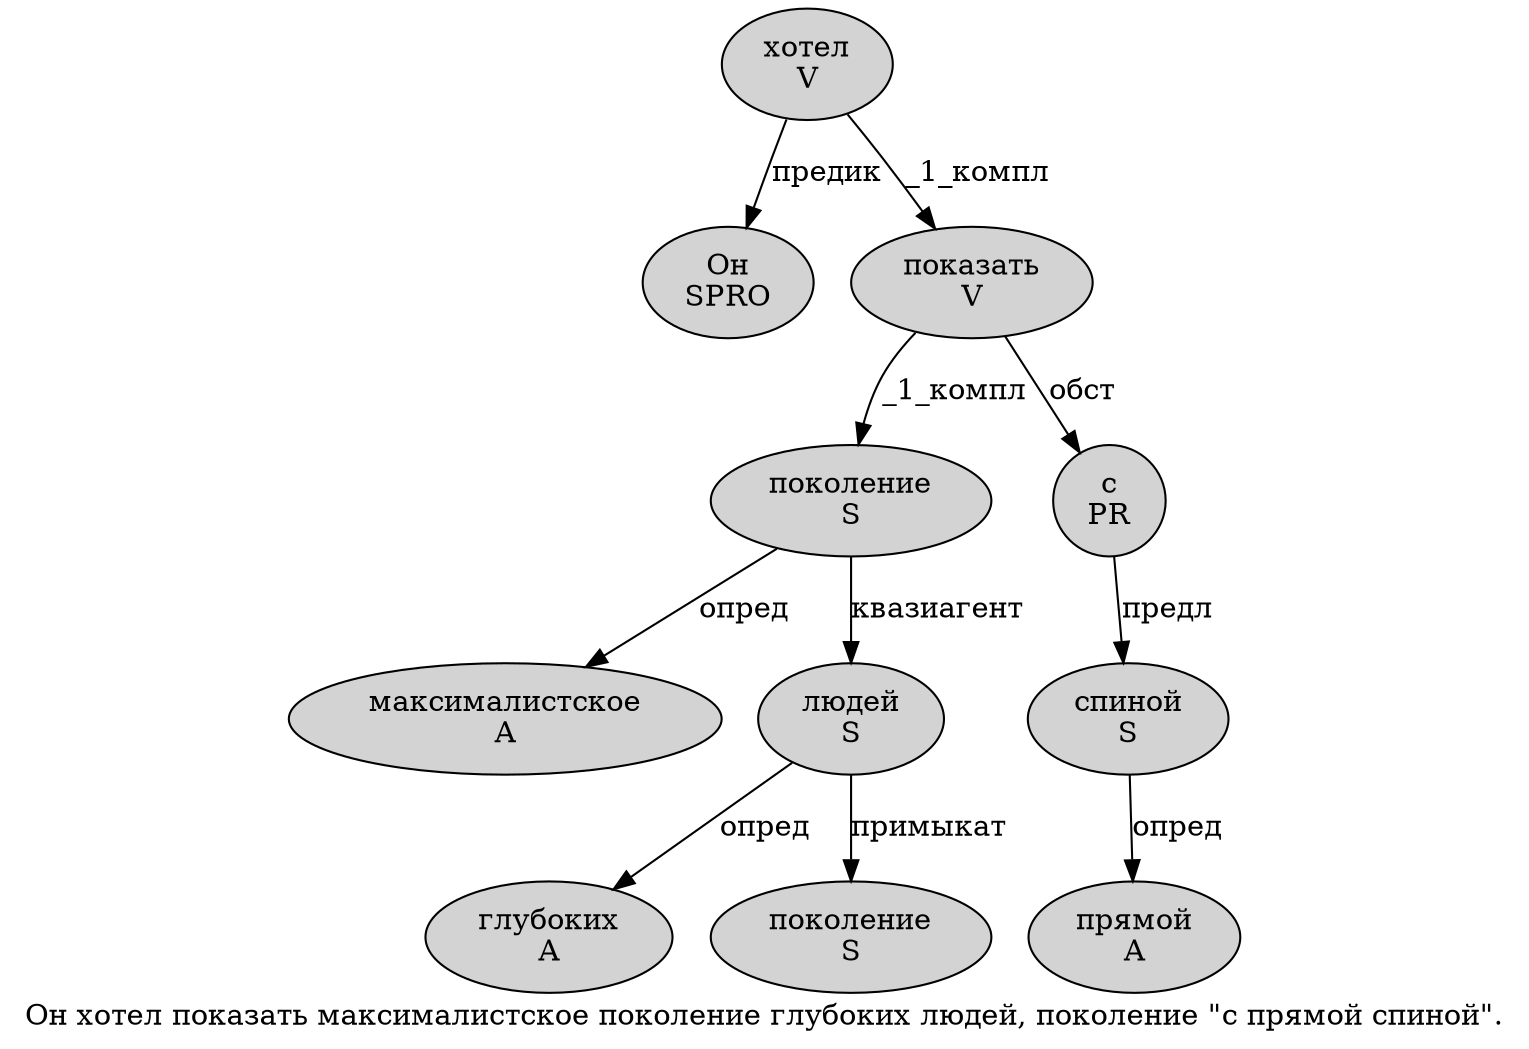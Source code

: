 digraph SENTENCE_1112 {
	graph [label="Он хотел показать максималистское поколение глубоких людей, поколение \"с прямой спиной\"."]
	node [style=filled]
		0 [label="Он
SPRO" color="" fillcolor=lightgray penwidth=1 shape=ellipse]
		1 [label="хотел
V" color="" fillcolor=lightgray penwidth=1 shape=ellipse]
		2 [label="показать
V" color="" fillcolor=lightgray penwidth=1 shape=ellipse]
		3 [label="максималистское
A" color="" fillcolor=lightgray penwidth=1 shape=ellipse]
		4 [label="поколение
S" color="" fillcolor=lightgray penwidth=1 shape=ellipse]
		5 [label="глубоких
A" color="" fillcolor=lightgray penwidth=1 shape=ellipse]
		6 [label="людей
S" color="" fillcolor=lightgray penwidth=1 shape=ellipse]
		8 [label="поколение
S" color="" fillcolor=lightgray penwidth=1 shape=ellipse]
		10 [label="с
PR" color="" fillcolor=lightgray penwidth=1 shape=ellipse]
		11 [label="прямой
A" color="" fillcolor=lightgray penwidth=1 shape=ellipse]
		12 [label="спиной
S" color="" fillcolor=lightgray penwidth=1 shape=ellipse]
			6 -> 5 [label="опред"]
			6 -> 8 [label="примыкат"]
			1 -> 0 [label="предик"]
			1 -> 2 [label="_1_компл"]
			12 -> 11 [label="опред"]
			10 -> 12 [label="предл"]
			4 -> 3 [label="опред"]
			4 -> 6 [label="квазиагент"]
			2 -> 4 [label="_1_компл"]
			2 -> 10 [label="обст"]
}